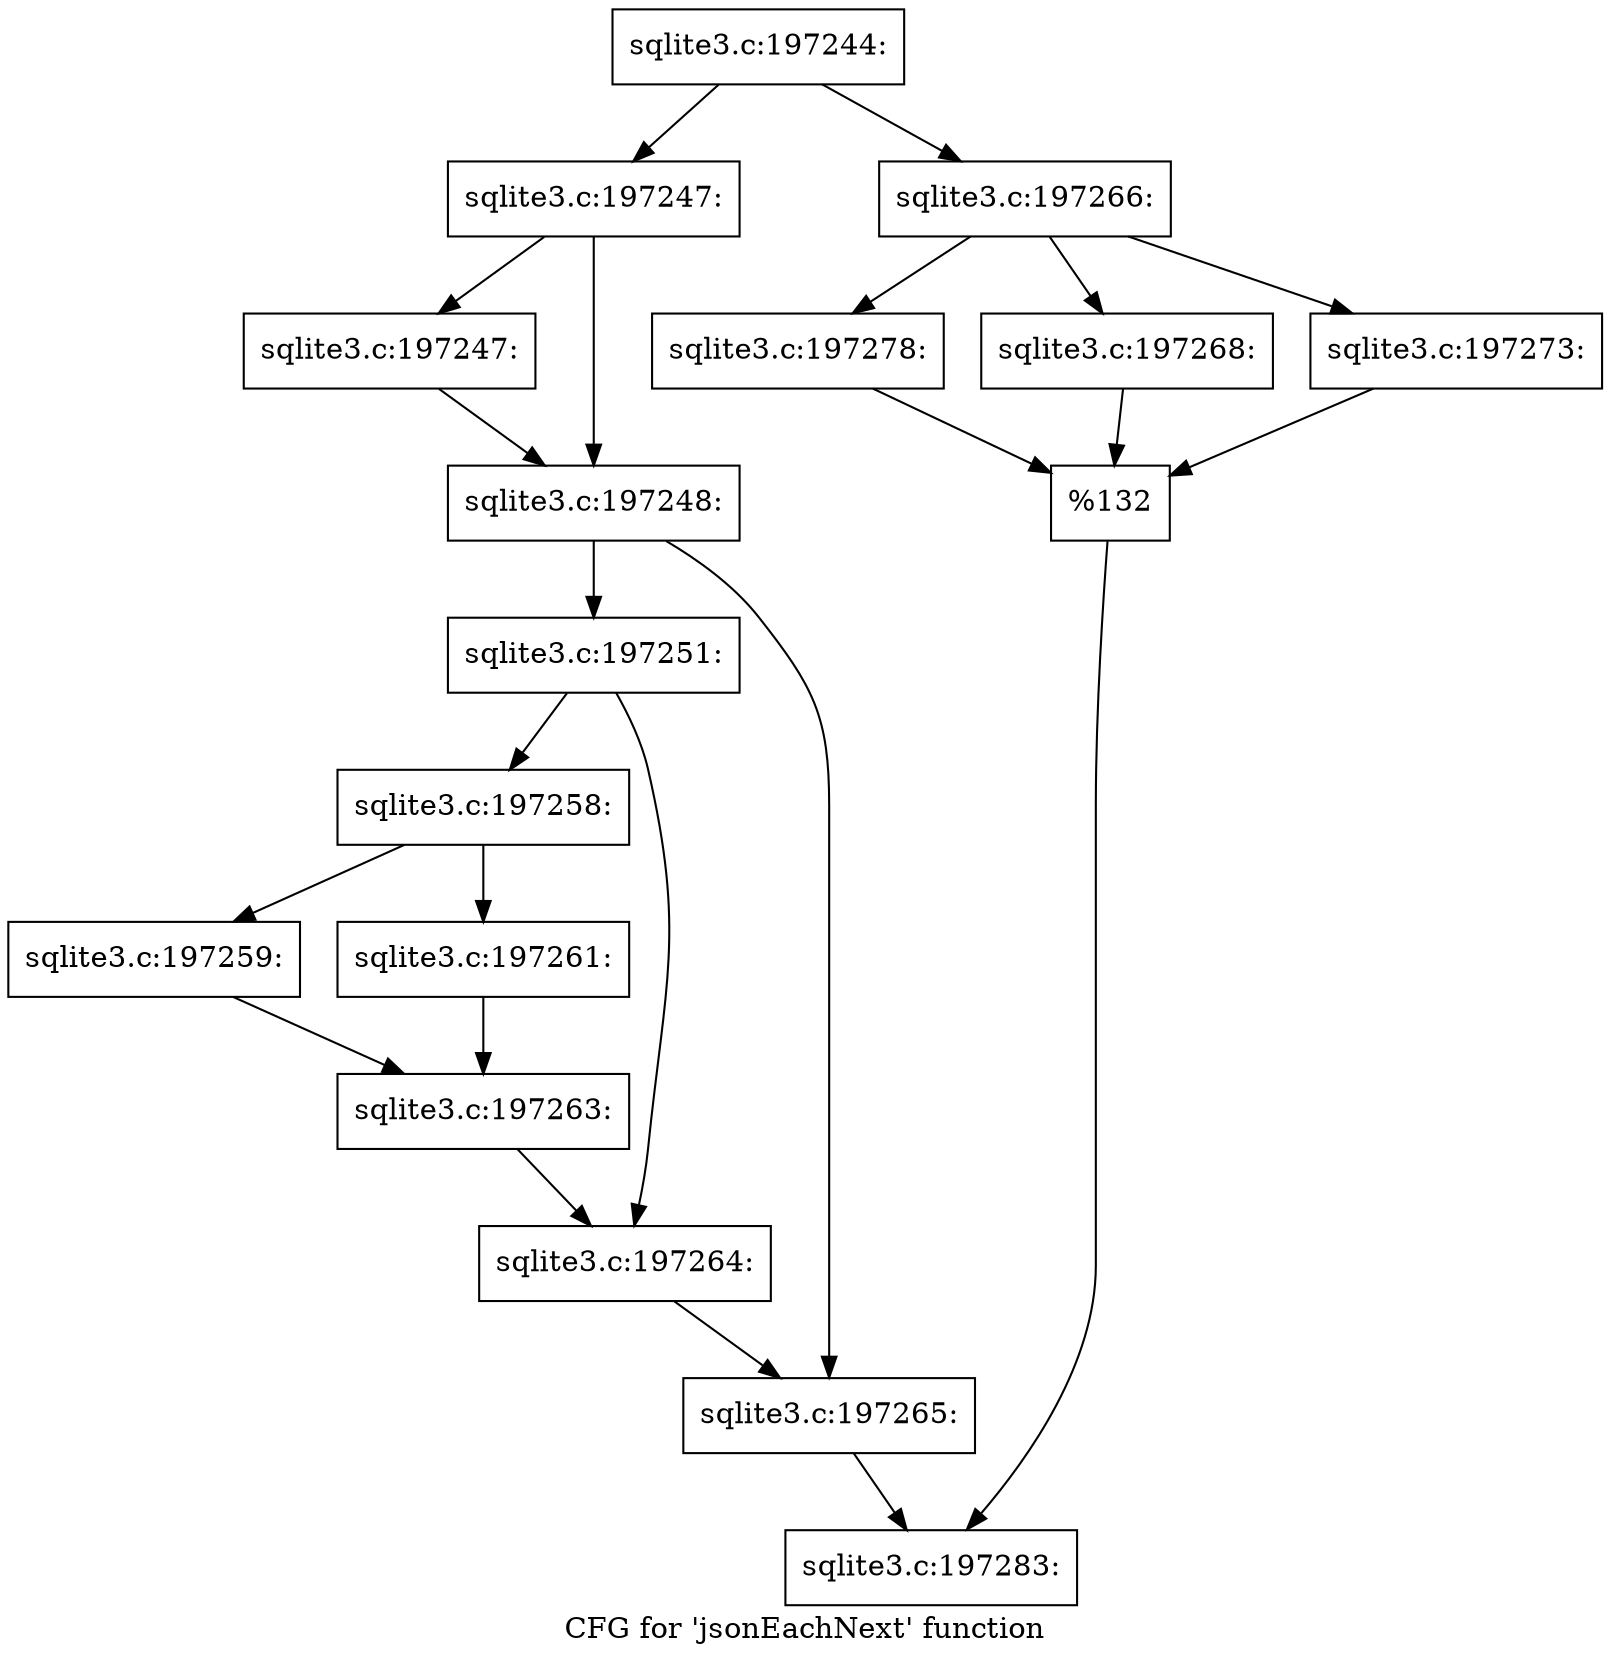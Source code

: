 digraph "CFG for 'jsonEachNext' function" {
	label="CFG for 'jsonEachNext' function";

	Node0x55c0fb7c6c70 [shape=record,label="{sqlite3.c:197244:}"];
	Node0x55c0fb7c6c70 -> Node0x55c0fb7cc140;
	Node0x55c0fb7c6c70 -> Node0x55c0fb7cc950;
	Node0x55c0fb7cc140 [shape=record,label="{sqlite3.c:197247:}"];
	Node0x55c0fb7cc140 -> Node0x55c0fb7ccd50;
	Node0x55c0fb7cc140 -> Node0x55c0fb7ccda0;
	Node0x55c0fb7ccd50 [shape=record,label="{sqlite3.c:197247:}"];
	Node0x55c0fb7ccd50 -> Node0x55c0fb7ccda0;
	Node0x55c0fb7ccda0 [shape=record,label="{sqlite3.c:197248:}"];
	Node0x55c0fb7ccda0 -> Node0x55c0fb7ce320;
	Node0x55c0fb7ccda0 -> Node0x55c0fb7ce370;
	Node0x55c0fb7ce320 [shape=record,label="{sqlite3.c:197251:}"];
	Node0x55c0fb7ce320 -> Node0x55c0fb7d00d0;
	Node0x55c0fb7ce320 -> Node0x55c0fb7d0120;
	Node0x55c0fb7d00d0 [shape=record,label="{sqlite3.c:197258:}"];
	Node0x55c0fb7d00d0 -> Node0x55c0fb7d0730;
	Node0x55c0fb7d00d0 -> Node0x55c0fb7d07d0;
	Node0x55c0fb7d0730 [shape=record,label="{sqlite3.c:197259:}"];
	Node0x55c0fb7d0730 -> Node0x55c0fb7d0780;
	Node0x55c0fb7d07d0 [shape=record,label="{sqlite3.c:197261:}"];
	Node0x55c0fb7d07d0 -> Node0x55c0fb7d0780;
	Node0x55c0fb7d0780 [shape=record,label="{sqlite3.c:197263:}"];
	Node0x55c0fb7d0780 -> Node0x55c0fb7d0120;
	Node0x55c0fb7d0120 [shape=record,label="{sqlite3.c:197264:}"];
	Node0x55c0fb7d0120 -> Node0x55c0fb7ce370;
	Node0x55c0fb7ce370 [shape=record,label="{sqlite3.c:197265:}"];
	Node0x55c0fb7ce370 -> Node0x55c0fb7cc900;
	Node0x55c0fb7cc950 [shape=record,label="{sqlite3.c:197266:}"];
	Node0x55c0fb7cc950 -> Node0x55c0fb7d1ca0;
	Node0x55c0fb7cc950 -> Node0x55c0fb7d2080;
	Node0x55c0fb7cc950 -> Node0x55c0fb7d2fe0;
	Node0x55c0fb7d2080 [shape=record,label="{sqlite3.c:197268:}"];
	Node0x55c0fb7d2080 -> Node0x55c0fb7d19e0;
	Node0x55c0fb7d2fe0 [shape=record,label="{sqlite3.c:197273:}"];
	Node0x55c0fb7d2fe0 -> Node0x55c0fb7d19e0;
	Node0x55c0fb7d1ca0 [shape=record,label="{sqlite3.c:197278:}"];
	Node0x55c0fb7d1ca0 -> Node0x55c0fb7d19e0;
	Node0x55c0fb7d19e0 [shape=record,label="{%132}"];
	Node0x55c0fb7d19e0 -> Node0x55c0fb7cc900;
	Node0x55c0fb7cc900 [shape=record,label="{sqlite3.c:197283:}"];
}
